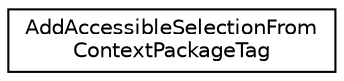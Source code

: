 digraph "类继承关系图"
{
 // LATEX_PDF_SIZE
  edge [fontname="Helvetica",fontsize="10",labelfontname="Helvetica",labelfontsize="10"];
  node [fontname="Helvetica",fontsize="10",shape=record];
  rankdir="LR";
  Node0 [label="AddAccessibleSelectionFrom\lContextPackageTag",height=0.2,width=0.4,color="black", fillcolor="white", style="filled",URL="$struct_add_accessible_selection_from_context_package_tag.html",tooltip=" "];
}
